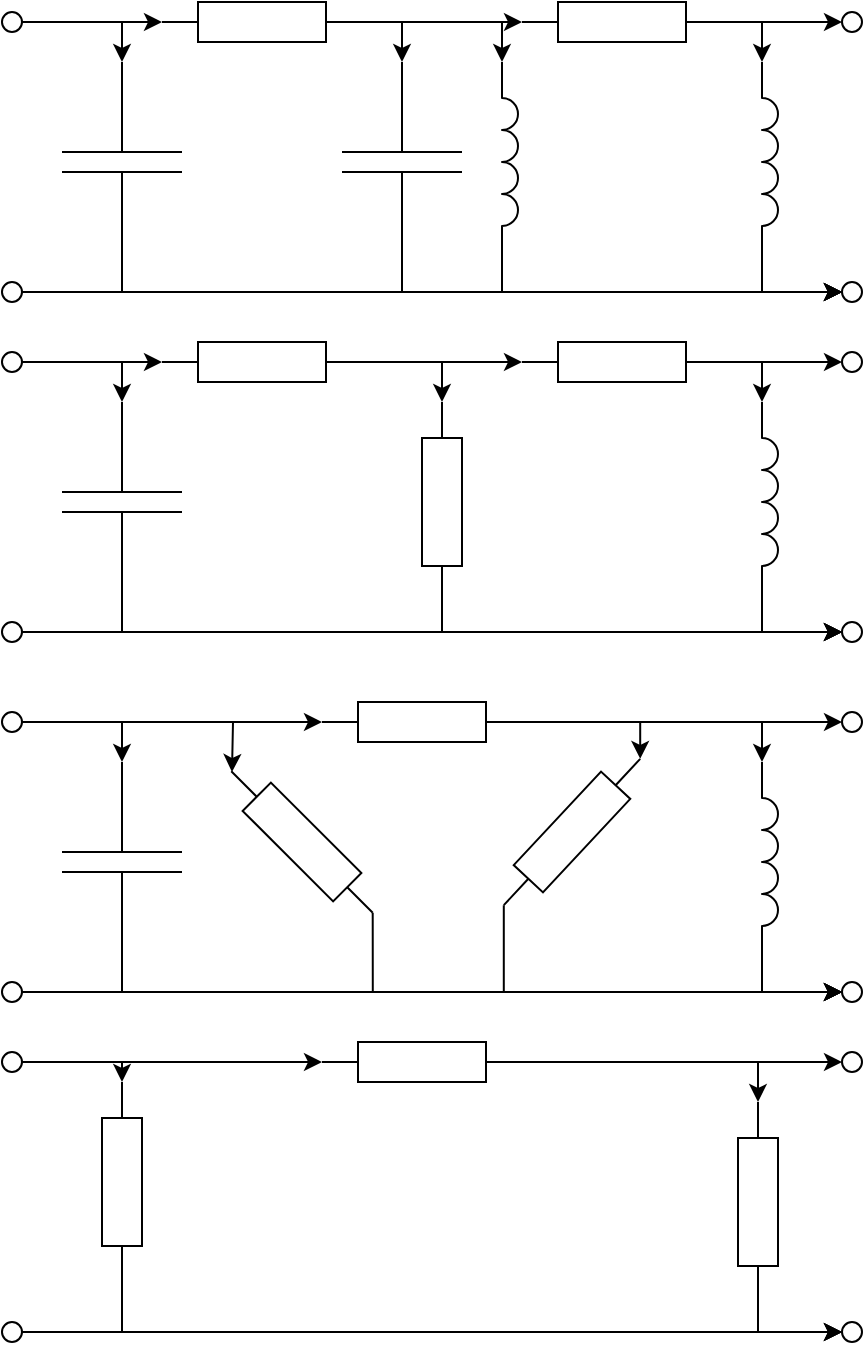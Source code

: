 <mxfile version="12.9.8" type="device"><diagram id="48mEhW_6p03UNcXl6KR6" name="Page-1"><mxGraphModel dx="1108" dy="460" grid="1" gridSize="10" guides="1" tooltips="1" connect="1" arrows="1" fold="1" page="1" pageScale="1" pageWidth="850" pageHeight="1100" math="0" shadow="0"><root><mxCell id="0"/><mxCell id="1" parent="0"/><mxCell id="5Lj_yXNOwitWDaEBG36s-31" style="edgeStyle=orthogonalEdgeStyle;rounded=0;orthogonalLoop=1;jettySize=auto;html=1;exitX=1;exitY=0.5;exitDx=0;exitDy=0;exitPerimeter=0;entryX=0;entryY=0.5;entryDx=0;entryDy=0;entryPerimeter=0;" edge="1" parent="1" source="5Lj_yXNOwitWDaEBG36s-1" target="5Lj_yXNOwitWDaEBG36s-2"><mxGeometry relative="1" as="geometry"/></mxCell><mxCell id="5Lj_yXNOwitWDaEBG36s-32" style="edgeStyle=orthogonalEdgeStyle;rounded=0;orthogonalLoop=1;jettySize=auto;html=1;exitX=1;exitY=0.5;exitDx=0;exitDy=0;exitPerimeter=0;entryX=0;entryY=1;entryDx=0;entryDy=0;entryPerimeter=0;" edge="1" parent="1" source="5Lj_yXNOwitWDaEBG36s-1" target="5Lj_yXNOwitWDaEBG36s-4"><mxGeometry relative="1" as="geometry"/></mxCell><mxCell id="5Lj_yXNOwitWDaEBG36s-33" style="edgeStyle=orthogonalEdgeStyle;rounded=0;orthogonalLoop=1;jettySize=auto;html=1;exitX=1;exitY=0.5;exitDx=0;exitDy=0;exitPerimeter=0;entryX=0;entryY=0.5;entryDx=0;entryDy=0;entryPerimeter=0;" edge="1" parent="1" source="5Lj_yXNOwitWDaEBG36s-1" target="5Lj_yXNOwitWDaEBG36s-7"><mxGeometry relative="1" as="geometry"/></mxCell><mxCell id="5Lj_yXNOwitWDaEBG36s-1" value="" style="pointerEvents=1;verticalLabelPosition=bottom;shadow=0;dashed=0;align=center;html=1;verticalAlign=top;shape=mxgraph.electrical.resistors.resistor_1;" vertex="1" parent="1"><mxGeometry x="210" y="70" width="100" height="20" as="geometry"/></mxCell><mxCell id="5Lj_yXNOwitWDaEBG36s-37" style="edgeStyle=orthogonalEdgeStyle;rounded=0;orthogonalLoop=1;jettySize=auto;html=1;exitX=1;exitY=0.5;exitDx=0;exitDy=0;exitPerimeter=0;entryX=0;entryY=0.5;entryDx=0;entryDy=0;" edge="1" parent="1" source="5Lj_yXNOwitWDaEBG36s-2" target="5Lj_yXNOwitWDaEBG36s-22"><mxGeometry relative="1" as="geometry"><Array as="points"><mxPoint x="330" y="215"/></Array></mxGeometry></mxCell><mxCell id="5Lj_yXNOwitWDaEBG36s-2" value="" style="pointerEvents=1;verticalLabelPosition=bottom;shadow=0;dashed=0;align=center;html=1;verticalAlign=top;shape=mxgraph.electrical.capacitors.capacitor_1;direction=south;" vertex="1" parent="1"><mxGeometry x="300" y="100" width="60" height="100" as="geometry"/></mxCell><mxCell id="5Lj_yXNOwitWDaEBG36s-38" style="edgeStyle=orthogonalEdgeStyle;rounded=0;orthogonalLoop=1;jettySize=auto;html=1;exitX=1;exitY=1;exitDx=0;exitDy=0;exitPerimeter=0;entryX=0;entryY=0.5;entryDx=0;entryDy=0;" edge="1" parent="1" source="5Lj_yXNOwitWDaEBG36s-4" target="5Lj_yXNOwitWDaEBG36s-22"><mxGeometry relative="1" as="geometry"><Array as="points"><mxPoint x="380" y="215"/></Array></mxGeometry></mxCell><mxCell id="5Lj_yXNOwitWDaEBG36s-4" value="" style="pointerEvents=1;verticalLabelPosition=bottom;shadow=0;dashed=0;align=center;html=1;verticalAlign=top;shape=mxgraph.electrical.inductors.inductor_3;direction=south;" vertex="1" parent="1"><mxGeometry x="380" y="100" width="8" height="100" as="geometry"/></mxCell><mxCell id="5Lj_yXNOwitWDaEBG36s-34" style="edgeStyle=orthogonalEdgeStyle;rounded=0;orthogonalLoop=1;jettySize=auto;html=1;exitX=1;exitY=0.5;exitDx=0;exitDy=0;exitPerimeter=0;entryX=0;entryY=1;entryDx=0;entryDy=0;entryPerimeter=0;" edge="1" parent="1" source="5Lj_yXNOwitWDaEBG36s-7" target="5Lj_yXNOwitWDaEBG36s-9"><mxGeometry relative="1" as="geometry"/></mxCell><mxCell id="5Lj_yXNOwitWDaEBG36s-35" style="edgeStyle=orthogonalEdgeStyle;rounded=0;orthogonalLoop=1;jettySize=auto;html=1;exitX=1;exitY=0.5;exitDx=0;exitDy=0;exitPerimeter=0;entryX=0;entryY=0.5;entryDx=0;entryDy=0;" edge="1" parent="1" source="5Lj_yXNOwitWDaEBG36s-7" target="5Lj_yXNOwitWDaEBG36s-21"><mxGeometry relative="1" as="geometry"/></mxCell><mxCell id="5Lj_yXNOwitWDaEBG36s-7" value="" style="pointerEvents=1;verticalLabelPosition=bottom;shadow=0;dashed=0;align=center;html=1;verticalAlign=top;shape=mxgraph.electrical.resistors.resistor_1;" vertex="1" parent="1"><mxGeometry x="390" y="70" width="100" height="20" as="geometry"/></mxCell><mxCell id="5Lj_yXNOwitWDaEBG36s-39" style="edgeStyle=orthogonalEdgeStyle;rounded=0;orthogonalLoop=1;jettySize=auto;html=1;exitX=1;exitY=0.5;exitDx=0;exitDy=0;exitPerimeter=0;entryX=0;entryY=0.5;entryDx=0;entryDy=0;" edge="1" parent="1" source="5Lj_yXNOwitWDaEBG36s-8" target="5Lj_yXNOwitWDaEBG36s-22"><mxGeometry relative="1" as="geometry"><Array as="points"><mxPoint x="190" y="215"/></Array></mxGeometry></mxCell><mxCell id="5Lj_yXNOwitWDaEBG36s-8" value="" style="pointerEvents=1;verticalLabelPosition=bottom;shadow=0;dashed=0;align=center;html=1;verticalAlign=top;shape=mxgraph.electrical.capacitors.capacitor_1;direction=south;" vertex="1" parent="1"><mxGeometry x="160" y="100" width="60" height="100" as="geometry"/></mxCell><mxCell id="5Lj_yXNOwitWDaEBG36s-36" style="edgeStyle=orthogonalEdgeStyle;rounded=0;orthogonalLoop=1;jettySize=auto;html=1;exitX=1;exitY=1;exitDx=0;exitDy=0;exitPerimeter=0;entryX=0;entryY=0.5;entryDx=0;entryDy=0;" edge="1" parent="1" source="5Lj_yXNOwitWDaEBG36s-9" target="5Lj_yXNOwitWDaEBG36s-22"><mxGeometry relative="1" as="geometry"><Array as="points"><mxPoint x="510" y="215"/></Array></mxGeometry></mxCell><mxCell id="5Lj_yXNOwitWDaEBG36s-9" value="" style="pointerEvents=1;verticalLabelPosition=bottom;shadow=0;dashed=0;align=center;html=1;verticalAlign=top;shape=mxgraph.electrical.inductors.inductor_3;direction=south;" vertex="1" parent="1"><mxGeometry x="510" y="100" width="8" height="100" as="geometry"/></mxCell><mxCell id="5Lj_yXNOwitWDaEBG36s-26" style="edgeStyle=orthogonalEdgeStyle;rounded=0;orthogonalLoop=1;jettySize=auto;html=1;exitX=1;exitY=0.5;exitDx=0;exitDy=0;entryX=0;entryY=0.5;entryDx=0;entryDy=0;entryPerimeter=0;" edge="1" parent="1" source="5Lj_yXNOwitWDaEBG36s-17" target="5Lj_yXNOwitWDaEBG36s-1"><mxGeometry relative="1" as="geometry"/></mxCell><mxCell id="5Lj_yXNOwitWDaEBG36s-27" style="edgeStyle=orthogonalEdgeStyle;rounded=0;orthogonalLoop=1;jettySize=auto;html=1;exitX=1;exitY=0.5;exitDx=0;exitDy=0;entryX=0;entryY=0.5;entryDx=0;entryDy=0;entryPerimeter=0;" edge="1" parent="1" source="5Lj_yXNOwitWDaEBG36s-17" target="5Lj_yXNOwitWDaEBG36s-8"><mxGeometry relative="1" as="geometry"/></mxCell><mxCell id="5Lj_yXNOwitWDaEBG36s-17" value="" style="verticalLabelPosition=bottom;shadow=0;dashed=0;align=center;html=1;verticalAlign=top;strokeWidth=1;shape=ellipse;" vertex="1" parent="1"><mxGeometry x="130" y="75" width="10" height="10" as="geometry"/></mxCell><mxCell id="5Lj_yXNOwitWDaEBG36s-40" style="edgeStyle=orthogonalEdgeStyle;rounded=0;orthogonalLoop=1;jettySize=auto;html=1;exitX=1;exitY=0.5;exitDx=0;exitDy=0;entryX=0;entryY=0.5;entryDx=0;entryDy=0;" edge="1" parent="1" source="5Lj_yXNOwitWDaEBG36s-20" target="5Lj_yXNOwitWDaEBG36s-22"><mxGeometry relative="1" as="geometry"/></mxCell><mxCell id="5Lj_yXNOwitWDaEBG36s-20" value="" style="verticalLabelPosition=bottom;shadow=0;dashed=0;align=center;html=1;verticalAlign=top;strokeWidth=1;shape=ellipse;" vertex="1" parent="1"><mxGeometry x="130" y="210" width="10" height="10" as="geometry"/></mxCell><mxCell id="5Lj_yXNOwitWDaEBG36s-21" value="" style="verticalLabelPosition=bottom;shadow=0;dashed=0;align=center;html=1;verticalAlign=top;strokeWidth=1;shape=ellipse;" vertex="1" parent="1"><mxGeometry x="550" y="75" width="10" height="10" as="geometry"/></mxCell><mxCell id="5Lj_yXNOwitWDaEBG36s-22" value="" style="verticalLabelPosition=bottom;shadow=0;dashed=0;align=center;html=1;verticalAlign=top;strokeWidth=1;shape=ellipse;" vertex="1" parent="1"><mxGeometry x="550" y="210" width="10" height="10" as="geometry"/></mxCell><mxCell id="5Lj_yXNOwitWDaEBG36s-44" style="edgeStyle=orthogonalEdgeStyle;rounded=0;orthogonalLoop=1;jettySize=auto;html=1;exitX=1;exitY=0.5;exitDx=0;exitDy=0;exitPerimeter=0;entryX=0;entryY=0.5;entryDx=0;entryDy=0;entryPerimeter=0;" edge="1" source="5Lj_yXNOwitWDaEBG36s-45" target="5Lj_yXNOwitWDaEBG36s-52" parent="1"><mxGeometry relative="1" as="geometry"/></mxCell><mxCell id="5Lj_yXNOwitWDaEBG36s-67" style="edgeStyle=orthogonalEdgeStyle;rounded=0;orthogonalLoop=1;jettySize=auto;html=1;exitX=1;exitY=0.5;exitDx=0;exitDy=0;exitPerimeter=0;entryX=0;entryY=0.5;entryDx=0;entryDy=0;entryPerimeter=0;" edge="1" parent="1" source="5Lj_yXNOwitWDaEBG36s-45" target="5Lj_yXNOwitWDaEBG36s-66"><mxGeometry relative="1" as="geometry"/></mxCell><mxCell id="5Lj_yXNOwitWDaEBG36s-45" value="" style="pointerEvents=1;verticalLabelPosition=bottom;shadow=0;dashed=0;align=center;html=1;verticalAlign=top;shape=mxgraph.electrical.resistors.resistor_1;" vertex="1" parent="1"><mxGeometry x="210" y="240" width="100" height="20" as="geometry"/></mxCell><mxCell id="5Lj_yXNOwitWDaEBG36s-48" style="edgeStyle=orthogonalEdgeStyle;rounded=0;orthogonalLoop=1;jettySize=auto;html=1;exitX=1;exitY=0.5;exitDx=0;exitDy=0;exitPerimeter=0;entryX=0;entryY=0.5;entryDx=0;entryDy=0;" edge="1" source="5Lj_yXNOwitWDaEBG36s-66" target="5Lj_yXNOwitWDaEBG36s-63" parent="1"><mxGeometry relative="1" as="geometry"><mxPoint x="380" y="370" as="sourcePoint"/><Array as="points"><mxPoint x="350" y="385"/></Array></mxGeometry></mxCell><mxCell id="5Lj_yXNOwitWDaEBG36s-50" style="edgeStyle=orthogonalEdgeStyle;rounded=0;orthogonalLoop=1;jettySize=auto;html=1;exitX=1;exitY=0.5;exitDx=0;exitDy=0;exitPerimeter=0;entryX=0;entryY=1;entryDx=0;entryDy=0;entryPerimeter=0;" edge="1" source="5Lj_yXNOwitWDaEBG36s-52" target="5Lj_yXNOwitWDaEBG36s-56" parent="1"><mxGeometry relative="1" as="geometry"/></mxCell><mxCell id="5Lj_yXNOwitWDaEBG36s-51" style="edgeStyle=orthogonalEdgeStyle;rounded=0;orthogonalLoop=1;jettySize=auto;html=1;exitX=1;exitY=0.5;exitDx=0;exitDy=0;exitPerimeter=0;entryX=0;entryY=0.5;entryDx=0;entryDy=0;" edge="1" source="5Lj_yXNOwitWDaEBG36s-52" target="5Lj_yXNOwitWDaEBG36s-62" parent="1"><mxGeometry relative="1" as="geometry"/></mxCell><mxCell id="5Lj_yXNOwitWDaEBG36s-52" value="" style="pointerEvents=1;verticalLabelPosition=bottom;shadow=0;dashed=0;align=center;html=1;verticalAlign=top;shape=mxgraph.electrical.resistors.resistor_1;" vertex="1" parent="1"><mxGeometry x="390" y="240" width="100" height="20" as="geometry"/></mxCell><mxCell id="5Lj_yXNOwitWDaEBG36s-53" style="edgeStyle=orthogonalEdgeStyle;rounded=0;orthogonalLoop=1;jettySize=auto;html=1;exitX=1;exitY=0.5;exitDx=0;exitDy=0;exitPerimeter=0;entryX=0;entryY=0.5;entryDx=0;entryDy=0;" edge="1" source="5Lj_yXNOwitWDaEBG36s-54" target="5Lj_yXNOwitWDaEBG36s-63" parent="1"><mxGeometry relative="1" as="geometry"><Array as="points"><mxPoint x="190" y="385"/></Array></mxGeometry></mxCell><mxCell id="5Lj_yXNOwitWDaEBG36s-54" value="" style="pointerEvents=1;verticalLabelPosition=bottom;shadow=0;dashed=0;align=center;html=1;verticalAlign=top;shape=mxgraph.electrical.capacitors.capacitor_1;direction=south;" vertex="1" parent="1"><mxGeometry x="160" y="270" width="60" height="100" as="geometry"/></mxCell><mxCell id="5Lj_yXNOwitWDaEBG36s-55" style="edgeStyle=orthogonalEdgeStyle;rounded=0;orthogonalLoop=1;jettySize=auto;html=1;exitX=1;exitY=1;exitDx=0;exitDy=0;exitPerimeter=0;entryX=0;entryY=0.5;entryDx=0;entryDy=0;" edge="1" source="5Lj_yXNOwitWDaEBG36s-56" target="5Lj_yXNOwitWDaEBG36s-63" parent="1"><mxGeometry relative="1" as="geometry"><Array as="points"><mxPoint x="510" y="385"/></Array></mxGeometry></mxCell><mxCell id="5Lj_yXNOwitWDaEBG36s-56" value="" style="pointerEvents=1;verticalLabelPosition=bottom;shadow=0;dashed=0;align=center;html=1;verticalAlign=top;shape=mxgraph.electrical.inductors.inductor_3;direction=south;" vertex="1" parent="1"><mxGeometry x="510" y="270" width="8" height="100" as="geometry"/></mxCell><mxCell id="5Lj_yXNOwitWDaEBG36s-57" style="edgeStyle=orthogonalEdgeStyle;rounded=0;orthogonalLoop=1;jettySize=auto;html=1;exitX=1;exitY=0.5;exitDx=0;exitDy=0;entryX=0;entryY=0.5;entryDx=0;entryDy=0;entryPerimeter=0;" edge="1" source="5Lj_yXNOwitWDaEBG36s-59" target="5Lj_yXNOwitWDaEBG36s-45" parent="1"><mxGeometry relative="1" as="geometry"/></mxCell><mxCell id="5Lj_yXNOwitWDaEBG36s-58" style="edgeStyle=orthogonalEdgeStyle;rounded=0;orthogonalLoop=1;jettySize=auto;html=1;exitX=1;exitY=0.5;exitDx=0;exitDy=0;entryX=0;entryY=0.5;entryDx=0;entryDy=0;entryPerimeter=0;" edge="1" source="5Lj_yXNOwitWDaEBG36s-59" target="5Lj_yXNOwitWDaEBG36s-54" parent="1"><mxGeometry relative="1" as="geometry"/></mxCell><mxCell id="5Lj_yXNOwitWDaEBG36s-59" value="" style="verticalLabelPosition=bottom;shadow=0;dashed=0;align=center;html=1;verticalAlign=top;strokeWidth=1;shape=ellipse;" vertex="1" parent="1"><mxGeometry x="130" y="245" width="10" height="10" as="geometry"/></mxCell><mxCell id="5Lj_yXNOwitWDaEBG36s-60" style="edgeStyle=orthogonalEdgeStyle;rounded=0;orthogonalLoop=1;jettySize=auto;html=1;exitX=1;exitY=0.5;exitDx=0;exitDy=0;entryX=0;entryY=0.5;entryDx=0;entryDy=0;" edge="1" source="5Lj_yXNOwitWDaEBG36s-61" target="5Lj_yXNOwitWDaEBG36s-63" parent="1"><mxGeometry relative="1" as="geometry"/></mxCell><mxCell id="5Lj_yXNOwitWDaEBG36s-61" value="" style="verticalLabelPosition=bottom;shadow=0;dashed=0;align=center;html=1;verticalAlign=top;strokeWidth=1;shape=ellipse;" vertex="1" parent="1"><mxGeometry x="130" y="380" width="10" height="10" as="geometry"/></mxCell><mxCell id="5Lj_yXNOwitWDaEBG36s-62" value="" style="verticalLabelPosition=bottom;shadow=0;dashed=0;align=center;html=1;verticalAlign=top;strokeWidth=1;shape=ellipse;" vertex="1" parent="1"><mxGeometry x="550" y="245" width="10" height="10" as="geometry"/></mxCell><mxCell id="5Lj_yXNOwitWDaEBG36s-63" value="" style="verticalLabelPosition=bottom;shadow=0;dashed=0;align=center;html=1;verticalAlign=top;strokeWidth=1;shape=ellipse;" vertex="1" parent="1"><mxGeometry x="550" y="380" width="10" height="10" as="geometry"/></mxCell><mxCell id="5Lj_yXNOwitWDaEBG36s-66" value="" style="pointerEvents=1;verticalLabelPosition=bottom;shadow=0;dashed=0;align=center;html=1;verticalAlign=top;shape=mxgraph.electrical.resistors.resistor_1;direction=south;" vertex="1" parent="1"><mxGeometry x="340" y="270" width="20" height="100" as="geometry"/></mxCell><mxCell id="5Lj_yXNOwitWDaEBG36s-110" style="edgeStyle=orthogonalEdgeStyle;rounded=0;orthogonalLoop=1;jettySize=auto;html=1;exitX=1;exitY=0.5;exitDx=0;exitDy=0;exitPerimeter=0;entryX=0;entryY=0.5;entryDx=0;entryDy=0;" edge="1" parent="1" source="5Lj_yXNOwitWDaEBG36s-90" target="5Lj_yXNOwitWDaEBG36s-105"><mxGeometry relative="1" as="geometry"><Array as="points"><mxPoint x="315" y="565"/></Array></mxGeometry></mxCell><mxCell id="5Lj_yXNOwitWDaEBG36s-90" value="" style="pointerEvents=1;verticalLabelPosition=bottom;shadow=0;dashed=0;align=center;html=1;verticalAlign=top;shape=mxgraph.electrical.resistors.resistor_1;rotation=45;" vertex="1" parent="1"><mxGeometry x="230" y="480" width="100" height="20" as="geometry"/></mxCell><mxCell id="5Lj_yXNOwitWDaEBG36s-91" style="edgeStyle=orthogonalEdgeStyle;rounded=0;orthogonalLoop=1;jettySize=auto;html=1;exitX=1;exitY=0.5;exitDx=0;exitDy=0;exitPerimeter=0;entryX=0;entryY=0.5;entryDx=0;entryDy=0;" edge="1" source="5Lj_yXNOwitWDaEBG36s-106" target="5Lj_yXNOwitWDaEBG36s-105" parent="1"><mxGeometry relative="1" as="geometry"><mxPoint x="380" y="550" as="sourcePoint"/><Array as="points"><mxPoint x="381" y="565"/></Array></mxGeometry></mxCell><mxCell id="5Lj_yXNOwitWDaEBG36s-92" style="edgeStyle=orthogonalEdgeStyle;rounded=0;orthogonalLoop=1;jettySize=auto;html=1;exitX=1;exitY=0.5;exitDx=0;exitDy=0;exitPerimeter=0;entryX=0;entryY=1;entryDx=0;entryDy=0;entryPerimeter=0;" edge="1" source="5Lj_yXNOwitWDaEBG36s-94" target="5Lj_yXNOwitWDaEBG36s-98" parent="1"><mxGeometry relative="1" as="geometry"/></mxCell><mxCell id="5Lj_yXNOwitWDaEBG36s-93" style="edgeStyle=orthogonalEdgeStyle;rounded=0;orthogonalLoop=1;jettySize=auto;html=1;exitX=1;exitY=0.5;exitDx=0;exitDy=0;exitPerimeter=0;entryX=0;entryY=0.5;entryDx=0;entryDy=0;" edge="1" source="5Lj_yXNOwitWDaEBG36s-94" target="5Lj_yXNOwitWDaEBG36s-104" parent="1"><mxGeometry relative="1" as="geometry"/></mxCell><mxCell id="5Lj_yXNOwitWDaEBG36s-109" style="edgeStyle=orthogonalEdgeStyle;rounded=0;orthogonalLoop=1;jettySize=auto;html=1;exitX=1;exitY=0.5;exitDx=0;exitDy=0;exitPerimeter=0;entryX=0;entryY=0.5;entryDx=0;entryDy=0;entryPerimeter=0;" edge="1" parent="1" source="5Lj_yXNOwitWDaEBG36s-94" target="5Lj_yXNOwitWDaEBG36s-106"><mxGeometry relative="1" as="geometry"><Array as="points"><mxPoint x="449" y="430"/></Array></mxGeometry></mxCell><mxCell id="5Lj_yXNOwitWDaEBG36s-94" value="" style="pointerEvents=1;verticalLabelPosition=bottom;shadow=0;dashed=0;align=center;html=1;verticalAlign=top;shape=mxgraph.electrical.resistors.resistor_1;" vertex="1" parent="1"><mxGeometry x="290" y="420" width="100" height="20" as="geometry"/></mxCell><mxCell id="5Lj_yXNOwitWDaEBG36s-95" style="edgeStyle=orthogonalEdgeStyle;rounded=0;orthogonalLoop=1;jettySize=auto;html=1;exitX=1;exitY=0.5;exitDx=0;exitDy=0;exitPerimeter=0;entryX=0;entryY=0.5;entryDx=0;entryDy=0;" edge="1" source="5Lj_yXNOwitWDaEBG36s-96" target="5Lj_yXNOwitWDaEBG36s-105" parent="1"><mxGeometry relative="1" as="geometry"><Array as="points"><mxPoint x="190" y="565"/></Array></mxGeometry></mxCell><mxCell id="5Lj_yXNOwitWDaEBG36s-96" value="" style="pointerEvents=1;verticalLabelPosition=bottom;shadow=0;dashed=0;align=center;html=1;verticalAlign=top;shape=mxgraph.electrical.capacitors.capacitor_1;direction=south;" vertex="1" parent="1"><mxGeometry x="160" y="450" width="60" height="100" as="geometry"/></mxCell><mxCell id="5Lj_yXNOwitWDaEBG36s-97" style="edgeStyle=orthogonalEdgeStyle;rounded=0;orthogonalLoop=1;jettySize=auto;html=1;exitX=1;exitY=1;exitDx=0;exitDy=0;exitPerimeter=0;entryX=0;entryY=0.5;entryDx=0;entryDy=0;" edge="1" source="5Lj_yXNOwitWDaEBG36s-98" target="5Lj_yXNOwitWDaEBG36s-105" parent="1"><mxGeometry relative="1" as="geometry"><Array as="points"><mxPoint x="510" y="565"/></Array></mxGeometry></mxCell><mxCell id="5Lj_yXNOwitWDaEBG36s-98" value="" style="pointerEvents=1;verticalLabelPosition=bottom;shadow=0;dashed=0;align=center;html=1;verticalAlign=top;shape=mxgraph.electrical.inductors.inductor_3;direction=south;" vertex="1" parent="1"><mxGeometry x="510" y="450" width="8" height="100" as="geometry"/></mxCell><mxCell id="5Lj_yXNOwitWDaEBG36s-100" style="edgeStyle=orthogonalEdgeStyle;rounded=0;orthogonalLoop=1;jettySize=auto;html=1;exitX=1;exitY=0.5;exitDx=0;exitDy=0;entryX=0;entryY=0.5;entryDx=0;entryDy=0;entryPerimeter=0;" edge="1" source="5Lj_yXNOwitWDaEBG36s-101" target="5Lj_yXNOwitWDaEBG36s-96" parent="1"><mxGeometry relative="1" as="geometry"/></mxCell><mxCell id="5Lj_yXNOwitWDaEBG36s-107" style="edgeStyle=orthogonalEdgeStyle;rounded=0;orthogonalLoop=1;jettySize=auto;html=1;exitX=1;exitY=0.5;exitDx=0;exitDy=0;entryX=0;entryY=0.5;entryDx=0;entryDy=0;entryPerimeter=0;" edge="1" parent="1" source="5Lj_yXNOwitWDaEBG36s-101" target="5Lj_yXNOwitWDaEBG36s-94"><mxGeometry relative="1" as="geometry"/></mxCell><mxCell id="5Lj_yXNOwitWDaEBG36s-108" style="edgeStyle=orthogonalEdgeStyle;rounded=0;orthogonalLoop=1;jettySize=auto;html=1;exitX=1;exitY=0.5;exitDx=0;exitDy=0;" edge="1" parent="1" source="5Lj_yXNOwitWDaEBG36s-101"><mxGeometry relative="1" as="geometry"><mxPoint x="245" y="455" as="targetPoint"/></mxGeometry></mxCell><mxCell id="5Lj_yXNOwitWDaEBG36s-101" value="" style="verticalLabelPosition=bottom;shadow=0;dashed=0;align=center;html=1;verticalAlign=top;strokeWidth=1;shape=ellipse;" vertex="1" parent="1"><mxGeometry x="130" y="425" width="10" height="10" as="geometry"/></mxCell><mxCell id="5Lj_yXNOwitWDaEBG36s-102" style="edgeStyle=orthogonalEdgeStyle;rounded=0;orthogonalLoop=1;jettySize=auto;html=1;exitX=1;exitY=0.5;exitDx=0;exitDy=0;entryX=0;entryY=0.5;entryDx=0;entryDy=0;" edge="1" source="5Lj_yXNOwitWDaEBG36s-103" target="5Lj_yXNOwitWDaEBG36s-105" parent="1"><mxGeometry relative="1" as="geometry"/></mxCell><mxCell id="5Lj_yXNOwitWDaEBG36s-103" value="" style="verticalLabelPosition=bottom;shadow=0;dashed=0;align=center;html=1;verticalAlign=top;strokeWidth=1;shape=ellipse;" vertex="1" parent="1"><mxGeometry x="130" y="560" width="10" height="10" as="geometry"/></mxCell><mxCell id="5Lj_yXNOwitWDaEBG36s-104" value="" style="verticalLabelPosition=bottom;shadow=0;dashed=0;align=center;html=1;verticalAlign=top;strokeWidth=1;shape=ellipse;" vertex="1" parent="1"><mxGeometry x="550" y="425" width="10" height="10" as="geometry"/></mxCell><mxCell id="5Lj_yXNOwitWDaEBG36s-105" value="" style="verticalLabelPosition=bottom;shadow=0;dashed=0;align=center;html=1;verticalAlign=top;strokeWidth=1;shape=ellipse;" vertex="1" parent="1"><mxGeometry x="550" y="560" width="10" height="10" as="geometry"/></mxCell><mxCell id="5Lj_yXNOwitWDaEBG36s-106" value="" style="pointerEvents=1;verticalLabelPosition=bottom;shadow=0;dashed=0;align=center;html=1;verticalAlign=top;shape=mxgraph.electrical.resistors.resistor_1;direction=south;rotation=43;" vertex="1" parent="1"><mxGeometry x="405" y="435" width="20" height="100" as="geometry"/></mxCell><mxCell id="5Lj_yXNOwitWDaEBG36s-131" style="edgeStyle=orthogonalEdgeStyle;rounded=0;orthogonalLoop=1;jettySize=auto;html=1;exitX=1;exitY=0.5;exitDx=0;exitDy=0;exitPerimeter=0;entryX=0;entryY=0.5;entryDx=0;entryDy=0;" edge="1" source="5Lj_yXNOwitWDaEBG36s-132" target="5Lj_yXNOwitWDaEBG36s-149" parent="1"><mxGeometry relative="1" as="geometry"><Array as="points"><mxPoint x="190" y="735"/></Array></mxGeometry></mxCell><mxCell id="5Lj_yXNOwitWDaEBG36s-132" value="" style="pointerEvents=1;verticalLabelPosition=bottom;shadow=0;dashed=0;align=center;html=1;verticalAlign=top;shape=mxgraph.electrical.resistors.resistor_1;rotation=90;" vertex="1" parent="1"><mxGeometry x="140" y="650" width="100" height="20" as="geometry"/></mxCell><mxCell id="5Lj_yXNOwitWDaEBG36s-133" style="edgeStyle=orthogonalEdgeStyle;rounded=0;orthogonalLoop=1;jettySize=auto;html=1;exitX=1;exitY=0.5;exitDx=0;exitDy=0;exitPerimeter=0;entryX=0;entryY=0.5;entryDx=0;entryDy=0;" edge="1" source="5Lj_yXNOwitWDaEBG36s-150" target="5Lj_yXNOwitWDaEBG36s-149" parent="1"><mxGeometry relative="1" as="geometry"><mxPoint x="380" y="720" as="sourcePoint"/><Array as="points"><mxPoint x="508" y="735"/></Array></mxGeometry></mxCell><mxCell id="5Lj_yXNOwitWDaEBG36s-135" style="edgeStyle=orthogonalEdgeStyle;rounded=0;orthogonalLoop=1;jettySize=auto;html=1;exitX=1;exitY=0.5;exitDx=0;exitDy=0;exitPerimeter=0;entryX=0;entryY=0.5;entryDx=0;entryDy=0;" edge="1" source="5Lj_yXNOwitWDaEBG36s-137" target="5Lj_yXNOwitWDaEBG36s-148" parent="1"><mxGeometry relative="1" as="geometry"/></mxCell><mxCell id="5Lj_yXNOwitWDaEBG36s-136" style="edgeStyle=orthogonalEdgeStyle;rounded=0;orthogonalLoop=1;jettySize=auto;html=1;exitX=1;exitY=0.5;exitDx=0;exitDy=0;exitPerimeter=0;entryX=0;entryY=0.5;entryDx=0;entryDy=0;entryPerimeter=0;" edge="1" source="5Lj_yXNOwitWDaEBG36s-137" target="5Lj_yXNOwitWDaEBG36s-150" parent="1"><mxGeometry relative="1" as="geometry"><Array as="points"><mxPoint x="508" y="600"/></Array></mxGeometry></mxCell><mxCell id="5Lj_yXNOwitWDaEBG36s-137" value="" style="pointerEvents=1;verticalLabelPosition=bottom;shadow=0;dashed=0;align=center;html=1;verticalAlign=top;shape=mxgraph.electrical.resistors.resistor_1;" vertex="1" parent="1"><mxGeometry x="290" y="590" width="100" height="20" as="geometry"/></mxCell><mxCell id="5Lj_yXNOwitWDaEBG36s-143" style="edgeStyle=orthogonalEdgeStyle;rounded=0;orthogonalLoop=1;jettySize=auto;html=1;exitX=1;exitY=0.5;exitDx=0;exitDy=0;entryX=0;entryY=0.5;entryDx=0;entryDy=0;entryPerimeter=0;" edge="1" source="5Lj_yXNOwitWDaEBG36s-145" target="5Lj_yXNOwitWDaEBG36s-137" parent="1"><mxGeometry relative="1" as="geometry"/></mxCell><mxCell id="5Lj_yXNOwitWDaEBG36s-144" style="edgeStyle=orthogonalEdgeStyle;rounded=0;orthogonalLoop=1;jettySize=auto;html=1;exitX=1;exitY=0.5;exitDx=0;exitDy=0;entryX=0;entryY=0.5;entryDx=0;entryDy=0;entryPerimeter=0;" edge="1" source="5Lj_yXNOwitWDaEBG36s-145" parent="1" target="5Lj_yXNOwitWDaEBG36s-132"><mxGeometry relative="1" as="geometry"><mxPoint x="245" y="625" as="targetPoint"/><Array as="points"><mxPoint x="190" y="600"/></Array></mxGeometry></mxCell><mxCell id="5Lj_yXNOwitWDaEBG36s-145" value="" style="verticalLabelPosition=bottom;shadow=0;dashed=0;align=center;html=1;verticalAlign=top;strokeWidth=1;shape=ellipse;" vertex="1" parent="1"><mxGeometry x="130" y="595" width="10" height="10" as="geometry"/></mxCell><mxCell id="5Lj_yXNOwitWDaEBG36s-146" style="edgeStyle=orthogonalEdgeStyle;rounded=0;orthogonalLoop=1;jettySize=auto;html=1;exitX=1;exitY=0.5;exitDx=0;exitDy=0;entryX=0;entryY=0.5;entryDx=0;entryDy=0;" edge="1" source="5Lj_yXNOwitWDaEBG36s-147" target="5Lj_yXNOwitWDaEBG36s-149" parent="1"><mxGeometry relative="1" as="geometry"/></mxCell><mxCell id="5Lj_yXNOwitWDaEBG36s-147" value="" style="verticalLabelPosition=bottom;shadow=0;dashed=0;align=center;html=1;verticalAlign=top;strokeWidth=1;shape=ellipse;" vertex="1" parent="1"><mxGeometry x="130" y="730" width="10" height="10" as="geometry"/></mxCell><mxCell id="5Lj_yXNOwitWDaEBG36s-148" value="" style="verticalLabelPosition=bottom;shadow=0;dashed=0;align=center;html=1;verticalAlign=top;strokeWidth=1;shape=ellipse;" vertex="1" parent="1"><mxGeometry x="550" y="595" width="10" height="10" as="geometry"/></mxCell><mxCell id="5Lj_yXNOwitWDaEBG36s-149" value="" style="verticalLabelPosition=bottom;shadow=0;dashed=0;align=center;html=1;verticalAlign=top;strokeWidth=1;shape=ellipse;" vertex="1" parent="1"><mxGeometry x="550" y="730" width="10" height="10" as="geometry"/></mxCell><mxCell id="5Lj_yXNOwitWDaEBG36s-150" value="" style="pointerEvents=1;verticalLabelPosition=bottom;shadow=0;dashed=0;align=center;html=1;verticalAlign=top;shape=mxgraph.electrical.resistors.resistor_1;direction=south;rotation=0;" vertex="1" parent="1"><mxGeometry x="498" y="620" width="20" height="100" as="geometry"/></mxCell></root></mxGraphModel></diagram></mxfile>